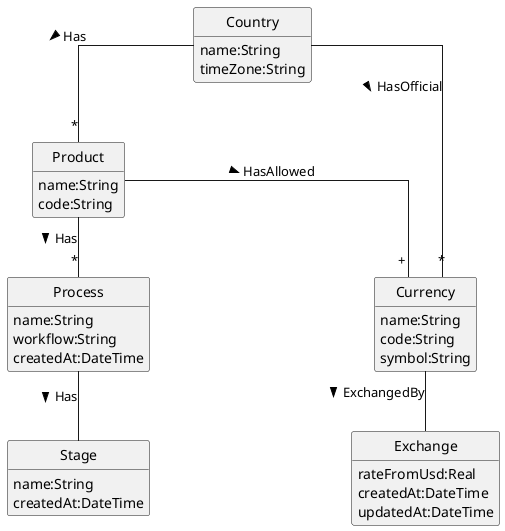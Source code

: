 @startuml Domain

hide circle
hide empty members
skinparam linetype ortho
skinparam nodesep 200

class Product {
    name:String
    code:String
}

class Country {
  name:String
  timeZone:String
}

class Process {
  name:String
  workflow:String
  createdAt:DateTime
}

class Stage {
  name:String
  createdAt:DateTime
}

class Currency {
  name:String
  code:String
  symbol:String
}

class Exchange {
    rateFromUsd:Real
    createdAt:DateTime
    updatedAt:DateTime
}

Country -- "*" Product:Has >
Country -- "*" Currency:HasOfficial >

Product -- "+" Currency:HasAllowed >
Product -- "*" Process:Has >

Process -- Stage:Has >

Currency -- Exchange:ExchangedBy >

@enduml